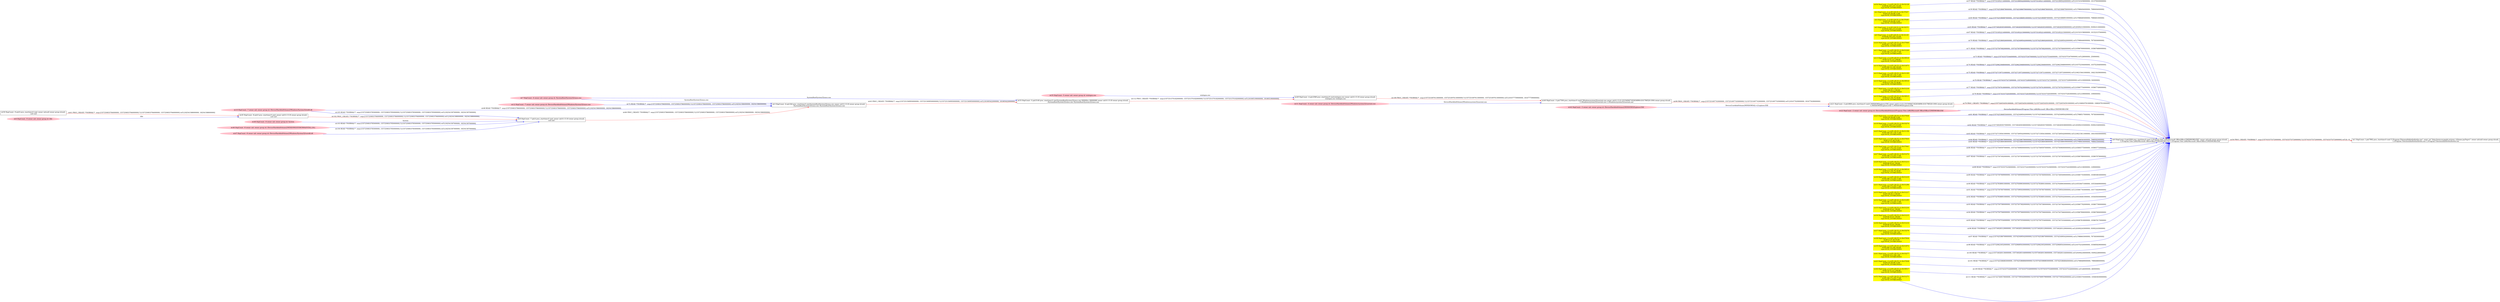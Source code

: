digraph  {
rankdir=LR
"0"[color=black,label="id:0 HopCount: 0 pid:2936 proc_starttime:0 cmd:\"C:\Program Files (x86)\Microsoft Office\Office15\WINWORD.EXE\" owner uid:null owner group id:null,\n C:/Program Files (x86)/Microsoft Office/Office15/WINWORD.EXE C:/Program Files (x86)/Microsoft Office/Office15/WINWORD.EXE", shape=box,style=solid];
"1"[color=black,label="id:1 HopCount: 1 pid:7892 proc_starttime:0 cmd:\"C:\Program Files\mozilla\firefox\firefox.exe\" -osint -url \"http://www.escapade.es/www_v2/home.jsp?lng=1\" owner uid:null owner group id:null,\n C:/Program Files/mozilla/firefox/firefox.exe C:/Program Files/mozilla/firefox/firefox.exe", shape=box,style=solid];
"0" -> "1" [id=56,__obj="PROC_CREATE"color=red,label="id:56 PROC_CREATE **NORMAL**  seqs:[1557433375372000000, 1557433375372000000] T:[1557433375372000000, 1557433375372000000] relT:[0, 0]",style=solid];
"54"[color=yellow,label="id:54 HopCount: -2 srcIP:128.55.12.56:52128\ndstIP:84.205.255.152:80\ntype:SOCK_ESTABLISHED ", shape=box,style=filled];
"54" -> "0" [id=57,__obj="READ"color=blue,label="id:57 READ **NORMAL**  seqs:[1557331852114000000, 1557331999542000000] T:[1557331852114000000, 1557331999542000000] relT:[101523258000000, 101375830000000]",style=solid];
"55"[color=pink,label="id:55 HopCount: -5 owner uid: owner group id: winlogon.exe ", shape=oval,style=filled];
"49"[color=black,label="id:49 HopCount: -4 pid:2568 proc_starttime:0 cmd:winlogon.exe owner uid:S-1-5-18 owner group id:null,\n winlogon.exe winlogon.exe", shape=box,style=solid];
"55" -> "49" [id=58,__obj="FILE_EXEC"color=blue,label="winlogon.exe",style=solid];
"2"[color=yellow,label="id:2 HopCount: -2 srcIP:128.55.12.56:57637\ndstIP:216.49.88.12:80\ntype:SOCK_ESTABLISHED ", shape=box,style=filled];
"2" -> "0" [id=59,__obj="READ"color=blue,label="id:59 READ **NORMAL**  seqs:[1557425386878000000, 1557425386878000000] T:[1557425386878000000, 1557425386878000000] relT:[7988494000000, 7988494000000]",style=solid];
"4"[color=yellow,label="id:4 HopCount: -2 srcIP:128.55.12.56:57639\ndstIP:216.49.88.12:80\ntype:SOCK_ESTABLISHED ", shape=box,style=filled];
"4" -> "0" [id=60,__obj="READ"color=blue,label="id:60 READ **NORMAL**  seqs:[1557425386887000000, 1557425386891000000] T:[1557425386887000000, 1557425386891000000] relT:[7988485000000, 7988481000000]",style=solid];
"50"[color=black,label="id:50 HopCount: -9 pid:0 proc_starttime:0 cmd: owner uid:null owner group id:null,\n null null", shape=box,style=solid];
"45"[color=black,label="id:45 HopCount: -8 pid:0 proc_starttime:0 cmd: owner uid:S-1-5-18 owner group id:null,\n null null", shape=box,style=solid];
"50" -> "45" [id=61,__obj="PROC_CREATE"color=red,label="id:61 PROC_CREATE **NORMAL**  seqs:[1557250833784000000, 1557250833784000000] T:[1557250833784000000, 1557250833784000000] relT:[182541588000000, 182541588000000]",style=solid];
"6"[color=pink,label="id:6 HopCount: -9 owner uid: owner group id: Idle ", shape=oval,style=filled];
"6" -> "45" [id=62,__obj="FILE_EXEC"color=blue,label="Idle",style=solid];
"3"[color=black,label="id:3 HopCount: -6 pid:344 proc_starttime:0 cmd:\SystemRoot\System32\smss.exe owner uid:S-1-5-18 owner group id:null,\n /SystemRoot/System32/smss.exe /SystemRoot/System32/smss.exe", shape=box,style=solid];
"53"[color=black,label="id:53 HopCount: -5 pid:5140 proc_starttime:0 cmd:\SystemRoot\System32\smss.exe 000000cc 00000080 owner uid:S-1-5-18 owner group id:null,\n /SystemRoot/System32/smss.exe /SystemRoot/System32/smss.exe", shape=box,style=solid];
"3" -> "53" [id=63,__obj="PROC_CREATE"color=red,label="id:63 PROC_CREATE **NORMAL**  seqs:[1557251569950000000, 1557251569950000000] T:[1557251569950000000, 1557251569950000000] relT:[181805422000000, 181805422000000]",style=solid];
"7"[color=pink,label="id:7 HopCount: -6 owner uid: owner group id: /SystemRoot/System32/smss.exe ", shape=oval,style=filled];
"7" -> "53" [id=64,__obj="FILE_EXEC"color=blue,label="\SystemRoot\System32\smss.exe",style=solid];
"5"[color=yellow,label="id:5 HopCount: -2 srcIP:128.55.12.56:53275\ndstIP:63.240.213.214:80\ntype:SOCK_ESTABLISHED ", shape=box,style=filled];
"5" -> "0" [id=65,__obj="READ"color=blue,label="id:65 READ **NORMAL**  seqs:[1557340283053000000, 1557340283059000000] T:[1557340283053000000, 1557340283059000000] relT:[93092319000000, 93092313000000]",style=solid];
"8"[color=black,label="id:8 HopCount: -7 pid:4 proc_starttime:0 cmd: owner uid:S-1-5-18 owner group id:null,\n null null", shape=box,style=solid];
"8" -> "3" [id=66,__obj="PROC_CREATE"color=red,label="id:66 PROC_CREATE **NORMAL**  seqs:[1557250833786000000, 1557250833786000000] T:[1557250833786000000, 1557250833786000000] relT:[182541586000000, 182541586000000]",style=solid];
"9"[color=yellow,label="id:9 HopCount: -2 srcIP:128.55.12.56:52129\ndstIP:84.205.255.152:80\ntype:SOCK_ESTABLISHED ", shape=box,style=filled];
"9" -> "0" [id=67,__obj="READ"color=blue,label="id:67 READ **NORMAL**  seqs:[1557331852214000000, 1557331852215000000] T:[1557331852214000000, 1557331852215000000] relT:[101523158000000, 101523157000000]",style=solid];
"10"[color=pink,label="id:10 HopCount: -7 owner uid: owner group id: /Device/HarddiskVolume2/Windows/System32/ntdll.dll ", shape=oval,style=filled];
"10" -> "3" [id=68,__obj="READ"color=blue,label="id:68 READ **NORMAL**  seqs:[1557250833786000000, 1557250833786000000] T:[1557250833786000000, 1557250833786000000] relT:[182541586000000, 182541586000000]",style=solid];
"7" -> "3" [id=69,__obj="FILE_EXEC"color=blue,label="\SystemRoot\System32\smss.exe",style=solid];
"24"[color=yellow,label="id:24 HopCount: -2 srcIP:128.55.12.56:57640\ndstIP:207.176.216.10:80\ntype:SOCK_ESTABLISHED ", shape=box,style=filled];
"24" -> "0" [id=70,__obj="READ"color=blue,label="id:70 READ **NORMAL**  seqs:[1557425386926000000, 1557425499542000000] T:[1557425386926000000, 1557425499542000000] relT:[7988446000000, 7875830000000]",style=solid];
"11"[color=yellow,label="id:11 HopCount: -2 srcIP:128.55.12.56:51220\ndstIP:198.173.255.77:80\ntype:SOCK_ESTABLISHED ", shape=box,style=filled];
"11" -> "0" [id=71,__obj="READ"color=blue,label="id:71 READ **NORMAL**  seqs:[1557327507682000000, 1557327507684000000] T:[1557327507682000000, 1557327507684000000] relT:[105867690000000, 105867688000000]",style=solid];
"12"[color=pink,label="id:12 HopCount: -7 owner uid: owner group id: /Device/HarddiskVolume2/Windows/System32/smss.exe ", shape=oval,style=filled];
"12" -> "3" [id=72,__obj="READ"color=blue,label="id:72 READ **NORMAL**  seqs:[1557250833786000000, 1557250833786000000] T:[1557250833786000000, 1557250833786000000] relT:[182541586000000, 182541586000000]",style=solid];
"13"[color=yellow,label="id:13 HopCount: -2 srcIP:128.55.12.56:59518\ndstIP:74.53.127.208:80\ntype:SOCK_ESTABLISHED ", shape=box,style=filled];
"13" -> "0" [id=73,__obj="READ"color=blue,label="id:73 READ **NORMAL**  seqs:[1557433375344000000, 1557433375347000000] T:[1557433375344000000, 1557433375347000000] relT:[28000000, 25000000]",style=solid];
"14"[color=yellow,label="id:14 HopCount: -2 srcIP:128.55.12.56:51873\ndstIP:206.16.198.100:80\ntype:SOCK_ESTABLISHED ", shape=box,style=filled];
"14" -> "0" [id=74,__obj="READ"color=blue,label="id:74 READ **NORMAL**  seqs:[1557329623068000000, 1557329623068000000] T:[1557329623068000000, 1557329623068000000] relT:[103752304000000, 103752304000000]",style=solid];
"15"[color=yellow,label="id:15 HopCount: -2 srcIP:128.55.12.56:51195\ndstIP:168.167.134.71:80\ntype:SOCK_ESTABLISHED ", shape=box,style=filled];
"15" -> "0" [id=75,__obj="READ"color=blue,label="id:75 READ **NORMAL**  seqs:[1557327159731000000, 1557327159733000000] T:[1557327159731000000, 1557327159733000000] relT:[106215641000000, 106215639000000]",style=solid];
"16"[color=yellow,label="id:16 HopCount: -2 srcIP:128.55.12.56:59516\ndstIP:213.195.76.38:80\ntype:SOCK_ESTABLISHED ", shape=box,style=filled];
"16" -> "0" [id=76,__obj="READ"color=blue,label="id:76 READ **NORMAL**  seqs:[1557433375272000000, 1557433375280000000] T:[1557433375272000000, 1557433375280000000] relT:[100000000, 92000000]",style=solid];
"17"[color=yellow,label="id:17 HopCount: -2 srcIP:128.55.12.56:51218\ndstIP:194.65.3.180:80\ntype:SOCK_ESTABLISHED ", shape=box,style=filled];
"17" -> "0" [id=77,__obj="READ"color=blue,label="id:77 READ **NORMAL**  seqs:[1557327507618000000, 1557327507623000000] T:[1557327507618000000, 1557327507623000000] relT:[105867754000000, 105867749000000]",style=solid];
"19"[color=yellow,label="id:19 HopCount: -2 srcIP:128.55.12.56:59515\ndstIP:213.195.76.38:80\ntype:SOCK_ESTABLISHED ", shape=box,style=filled];
"19" -> "0" [id=78,__obj="READ"color=blue,label="id:78 READ **NORMAL**  seqs:[1557433375263000000, 1557433375263000000] T:[1557433375263000000, 1557433375263000000] relT:[109000000, 109000000]",style=solid];
"21"[color=black,label="id:21 HopCount: -2 pid:4864 proc_starttime:0 cmd:C:\WINDOWS\Explorer.EXE owner uid:S-1-5-21-231540947-922634896-4161786520-1004 owner group id:null,\n C:/WINDOWS/Explorer.EXE C:/WINDOWS/Explorer.EXE", shape=box,style=solid];
"21" -> "0" [id=79,__obj="PROC_CREATE"color=red,label="id:79 PROC_CREATE **NORMAL**  seqs:[1557326554591000000, 1557326554591000000] T:[1557326554591000000, 1557326554591000000] relT:[106820781000000, 106820781000000]",style=solid];
"22"[color=pink,label="id:22 HopCount: -2 owner uid: owner group id: /Device/HarddiskVolume2/Program Files (x86)/Microsoft Office/Office15/WINWORD.EXE ", shape=oval,style=filled];
"22" -> "0" [id=80,__obj="FILE_EXEC"color=blue,label="\Device\HarddiskVolume2\Program Files (x86)\Microsoft Office\Office15\WINWORD.EXE",style=solid];
"23"[color=yellow,label="id:23 HopCount: -2 srcIP:128.55.12.56:57636\ndstIP:216.49.88.12:80\ntype:SOCK_ESTABLISHED ", shape=box,style=filled];
"23" -> "0" [id=81,__obj="READ"color=blue,label="id:81 READ **NORMAL**  seqs:[1557425386855000000, 1557425499542000000] T:[1557425386855000000, 1557425499542000000] relT:[7988517000000, 7875830000000]",style=solid];
"18"[color=yellow,label="id:18 HopCount: -2 srcIP:128.55.12.56:53274\ndstIP:63.240.213.214:80\ntype:SOCK_ESTABLISHED ", shape=box,style=filled];
"18" -> "0" [id=82,__obj="READ"color=blue,label="id:82 READ **NORMAL**  seqs:[1557340283037000000, 1557340283038000000] T:[1557340283037000000, 1557340283038000000] relT:[93092335000000, 93092334000000]",style=solid];
"25"[color=yellow,label="id:25 HopCount: -2 srcIP:128.55.12.56:51194\ndstIP:168.167.134.71:80\ntype:SOCK_ESTABLISHED ", shape=box,style=filled];
"25" -> "0" [id=83,__obj="READ"color=blue,label="id:83 READ **NORMAL**  seqs:[1557327159561000000, 1557327269542000000] T:[1557327159561000000, 1557327269542000000] relT:[106215811000000, 106105830000000]",style=solid];
"20"[color=yellow,label="id:20 HopCount: -2 srcIP:128.55.12.56:57635\ndstIP:12.47.46.55:80\ntype:SOCK_ESTABLISHED ", shape=box,style=filled];
"20" -> "0" [id=84,__obj="READ"color=blue,label="id:84 READ **NORMAL**  seqs:[1557425386789000000, 1557425386790000000] T:[1557425386789000000, 1557425386790000000] relT:[7988583000000, 7988582000000]",style=solid];
"26"[color=yellow,label="id:26 HopCount: -2 srcIP:128.55.12.56:57641\ndstIP:207.176.216.10:80\ntype:SOCK_ESTABLISHED ", shape=box,style=filled];
"26" -> "0" [id=85,__obj="READ"color=blue,label="id:85 READ **NORMAL**  seqs:[1557425386938000000, 1557425386939000000] T:[1557425386938000000, 1557425386939000000] relT:[7988434000000, 7988433000000]",style=solid];
"27"[color=yellow,label="id:27 HopCount: -2 srcIP:128.55.12.56:51272\ndstIP:198.173.255.77:80\ntype:SOCK_ESTABLISHED ", shape=box,style=filled];
"27" -> "0" [id=86,__obj="READ"color=blue,label="id:86 READ **NORMAL**  seqs:[1557327569597000000, 1557327569600000000] T:[1557327569597000000, 1557327569600000000] relT:[105805775000000, 105805772000000]",style=solid];
"28"[color=yellow,label="id:28 HopCount: -2 srcIP:128.55.12.56:51213\ndstIP:66.45.81.190:80\ntype:SOCK_ESTABLISHED ", shape=box,style=filled];
"28" -> "0" [id=87,__obj="READ"color=blue,label="id:87 READ **NORMAL**  seqs:[1557327507492000000, 1557327507493000000] T:[1557327507492000000, 1557327507493000000] relT:[105867880000000, 105867879000000]",style=solid];
"29"[color=yellow,label="id:29 HopCount: -2 srcIP:128.55.12.56:59514\ndstIP:213.195.76.38:80\ntype:SOCK_ESTABLISHED ", shape=box,style=filled];
"29" -> "0" [id=88,__obj="READ"color=blue,label="id:88 READ **NORMAL**  seqs:[1557433375236000000, 1557433375243000000] T:[1557433375236000000, 1557433375243000000] relT:[136000000, 129000000]",style=solid];
"30"[color=yellow,label="id:30 HopCount: -2 srcIP:128.55.12.56:51219\ndstIP:198.173.255.77:80\ntype:SOCK_ESTABLISHED ", shape=box,style=filled];
"30" -> "0" [id=89,__obj="READ"color=blue,label="id:89 READ **NORMAL**  seqs:[1557327507669000000, 1557327569569000000] T:[1557327507669000000, 1557327569569000000] relT:[105867703000000, 105805803000000]",style=solid];
"31"[color=yellow,label="id:31 HopCount: -2 srcIP:128.55.12.56:51296\ndstIP:198.173.255.77:80\ntype:SOCK_ESTABLISHED ", shape=box,style=filled];
"31" -> "0" [id=90,__obj="READ"color=blue,label="id:90 READ **NORMAL**  seqs:[1557327838901000000, 1557327838903000000] T:[1557327838901000000, 1557327838903000000] relT:[105536471000000, 105536469000000]",style=solid];
"33"[color=yellow,label="id:33 HopCount: -2 srcIP:128.55.12.56:51217\ndstIP:194.65.3.180:80\ntype:SOCK_ESTABLISHED ", shape=box,style=filled];
"33" -> "0" [id=91,__obj="READ"color=blue,label="id:91 READ **NORMAL**  seqs:[1557327507607000000, 1557327599543000000] T:[1557327507607000000, 1557327599543000000] relT:[105867765000000, 105775829000000]",style=solid];
"32"[color=yellow,label="id:32 HopCount: -2 srcIP:128.55.12.56:51295\ndstIP:198.173.255.77:80\ntype:SOCK_ESTABLISHED ", shape=box,style=filled];
"32" -> "0" [id=92,__obj="READ"color=blue,label="id:92 READ **NORMAL**  seqs:[1557327838891000000, 1557327929542000000] T:[1557327838891000000, 1557327929542000000] relT:[105536481000000, 105445830000000]",style=solid];
"35"[color=yellow,label="id:35 HopCount: -2 srcIP:128.55.12.56:51216\ndstIP:66.45.81.190:80\ntype:SOCK_ESTABLISHED ", shape=box,style=filled];
"35" -> "0" [id=93,__obj="READ"color=blue,label="id:93 READ **NORMAL**  seqs:[1557327507580000000, 1557327507582000000] T:[1557327507580000000, 1557327507582000000] relT:[105867792000000, 105867790000000]",style=solid];
"34"[color=yellow,label="id:34 HopCount: -2 srcIP:128.55.12.56:51215\ndstIP:66.45.81.190:80\ntype:SOCK_ESTABLISHED ", shape=box,style=filled];
"34" -> "0" [id=94,__obj="READ"color=blue,label="id:94 READ **NORMAL**  seqs:[1557327507566000000, 1557327507566000000] T:[1557327507566000000, 1557327507566000000] relT:[105867806000000, 105867806000000]",style=solid];
"36"[color=yellow,label="id:36 HopCount: -2 srcIP:128.55.12.56:51214\ndstIP:66.45.81.190:80\ntype:SOCK_ESTABLISHED ", shape=box,style=filled];
"36" -> "0" [id=95,__obj="READ"color=blue,label="id:95 READ **NORMAL**  seqs:[1557327507554000000, 1557327507555000000] T:[1557327507554000000, 1557327507555000000] relT:[105867818000000, 105867817000000]",style=solid];
"37"[color=yellow,label="id:37 HopCount: -2 srcIP:128.55.12.56:53276\ndstIP:65.213.146.1:80\ntype:SOCK_ESTABLISHED ", shape=box,style=filled];
"37" -> "0" [id=96,__obj="READ"color=blue,label="id:96 READ **NORMAL**  seqs:[1557340283129000000, 1557340283129000000] T:[1557340283129000000, 1557340283129000000] relT:[93092243000000, 93092243000000]",style=solid];
"38"[color=yellow,label="id:38 HopCount: -2 srcIP:128.55.12.56:57634\ndstIP:12.47.46.55:80\ntype:SOCK_ESTABLISHED ", shape=box,style=filled];
"38" -> "0" [id=97,__obj="READ"color=blue,label="id:97 READ **NORMAL**  seqs:[1557425386769000000, 1557425499542000000] T:[1557425386769000000, 1557425499542000000] relT:[7988603000000, 7875830000000]",style=solid];
"39"[color=yellow,label="id:39 HopCount: -2 srcIP:128.55.12.56:51872\ndstIP:206.16.198.100:80\ntype:SOCK_ESTABLISHED ", shape=box,style=filled];
"39" -> "0" [id=98,__obj="READ"color=blue,label="id:98 READ **NORMAL**  seqs:[1557329623052000000, 1557329689543000000] T:[1557329623052000000, 1557329689543000000] relT:[103752320000000, 103685829000000]",style=solid];
"40"[color=black,label="id:40 HopCount: -3 pid:7304 proc_starttime:0 cmd:C:\Windows\system32\userinit.exe owner uid:S-1-5-21-231540947-922634896-4161786520-1004 owner group id:null,\n C:/Windows/system32/userinit.exe C:/Windows/system32/userinit.exe", shape=box,style=solid];
"40" -> "21" [id=99,__obj="PROC_CREATE"color=red,label="id:99 PROC_CREATE **NORMAL**  seqs:[1557251697743000000, 1557251697743000000] T:[1557251697743000000, 1557251697743000000] relT:[181677629000000, 181677629000000]",style=solid];
"41"[color=yellow,label="id:41 HopCount: -2 srcIP:128.55.12.56:53277\ndstIP:65.213.146.1:80\ntype:SOCK_ESTABLISHED ", shape=box,style=filled];
"41" -> "0" [id=100,__obj="READ"color=blue,label="id:100 READ **NORMAL**  seqs:[1557340283136000000, 1557340283144000000] T:[1557340283136000000, 1557340283144000000] relT:[93092236000000, 93092228000000]",style=solid];
"43"[color=yellow,label="id:43 HopCount: -2 srcIP:128.55.12.56:57638\ndstIP:216.49.88.12:80\ntype:SOCK_ESTABLISHED ", shape=box,style=filled];
"43" -> "0" [id=101,__obj="READ"color=blue,label="id:101 READ **NORMAL**  seqs:[1557425386883000000, 1557425386884000000] T:[1557425386883000000, 1557425386884000000] relT:[7988489000000, 7988488000000]",style=solid];
"45" -> "8" [id=102,__obj="PROC_CREATE"color=red,label="id:102 PROC_CREATE **NORMAL**  seqs:[1557250833784000000, 1557250833784000000] T:[1557250833784000000, 1557250833784000000] relT:[182541588000000, 182541588000000]",style=solid];
"46"[color=pink,label="id:46 HopCount: -8 owner uid: owner group id: /Device/HarddiskVolume2/WINDOWS/SYSWOW64/NTDLL.DLL ", shape=oval,style=filled];
"46" -> "8" [id=103,__obj="READ"color=blue,label="id:103 READ **NORMAL**  seqs:[1557250833785000000, 1557250833785000000] T:[1557250833785000000, 1557250833785000000] relT:[182541587000000, 182541587000000]",style=solid];
"47"[color=pink,label="id:47 HopCount: -8 owner uid: owner group id: /Device/HarddiskVolume2/Windows/System32/vertdll.dll ", shape=oval,style=filled];
"47" -> "8" [id=104,__obj="READ"color=blue,label="id:104 READ **NORMAL**  seqs:[1557250833785000000, 1557250833785000000] T:[1557250833785000000, 1557250833785000000] relT:[182541587000000, 182541587000000]",style=solid];
"10" -> "8" [id=105,__obj="READ"color=blue,label="id:105 READ **NORMAL**  seqs:[1557250833785000000, 1557250833785000000] T:[1557250833785000000, 1557250833785000000] relT:[182541587000000, 182541587000000]",style=solid];
"42"[color=pink,label="id:42 HopCount: -3 owner uid: owner group id: /Device/HarddiskVolume2/WINDOWS/Explorer.EXE ", shape=oval,style=filled];
"42" -> "21" [id=106,__obj="FILE_EXEC"color=blue,label="\Device\HarddiskVolume2\WINDOWS\Explorer.EXE",style=solid];
"48"[color=pink,label="id:48 HopCount: -8 owner uid: owner group id: System ", shape=oval,style=filled];
"48" -> "8" [id=107,__obj="FILE_EXEC"color=blue,label="System",style=solid];
"49" -> "40" [id=108,__obj="PROC_CREATE"color=red,label="id:108 PROC_CREATE **NORMAL**  seqs:[1557251697613000000, 1557251697613000000] T:[1557251697613000000, 1557251697613000000] relT:[181677759000000, 181677759000000]",style=solid];
"44"[color=yellow,label="id:44 HopCount: -2 srcIP:128.55.12.56:59517\ndstIP:74.53.127.208:80\ntype:SOCK_ESTABLISHED ", shape=box,style=filled];
"44" -> "0" [id=109,__obj="READ"color=blue,label="id:109 READ **NORMAL**  seqs:[1557433375326000000, 1557433375326000000] T:[1557433375326000000, 1557433375326000000] relT:[46000000, 46000000]",style=solid];
"51"[color=pink,label="id:51 HopCount: -4 owner uid: owner group id: /Device/HarddiskVolume2/Windows/system32/userinit.exe ", shape=oval,style=filled];
"51" -> "40" [id=110,__obj="FILE_EXEC"color=blue,label="\Device\HarddiskVolume2\Windows\system32\userinit.exe",style=solid];
"52"[color=yellow,label="id:52 HopCount: -2 srcIP:128.55.12.56:51271\ndstIP:198.173.255.77:80\ntype:SOCK_ESTABLISHED ", shape=box,style=filled];
"52" -> "0" [id=111,__obj="READ"color=blue,label="id:111 READ **NORMAL**  seqs:[1557327569579000000, 1557327709542000000] T:[1557327569579000000, 1557327709542000000] relT:[105805793000000, 105665830000000]",style=solid];
"53" -> "49" [id=112,__obj="PROC_CREATE"color=red,label="id:112 PROC_CREATE **NORMAL**  seqs:[1557251570182000000, 1557251570182000000] T:[1557251570182000000, 1557251570182000000] relT:[181805190000000, 181805190000000]",style=solid];
}
